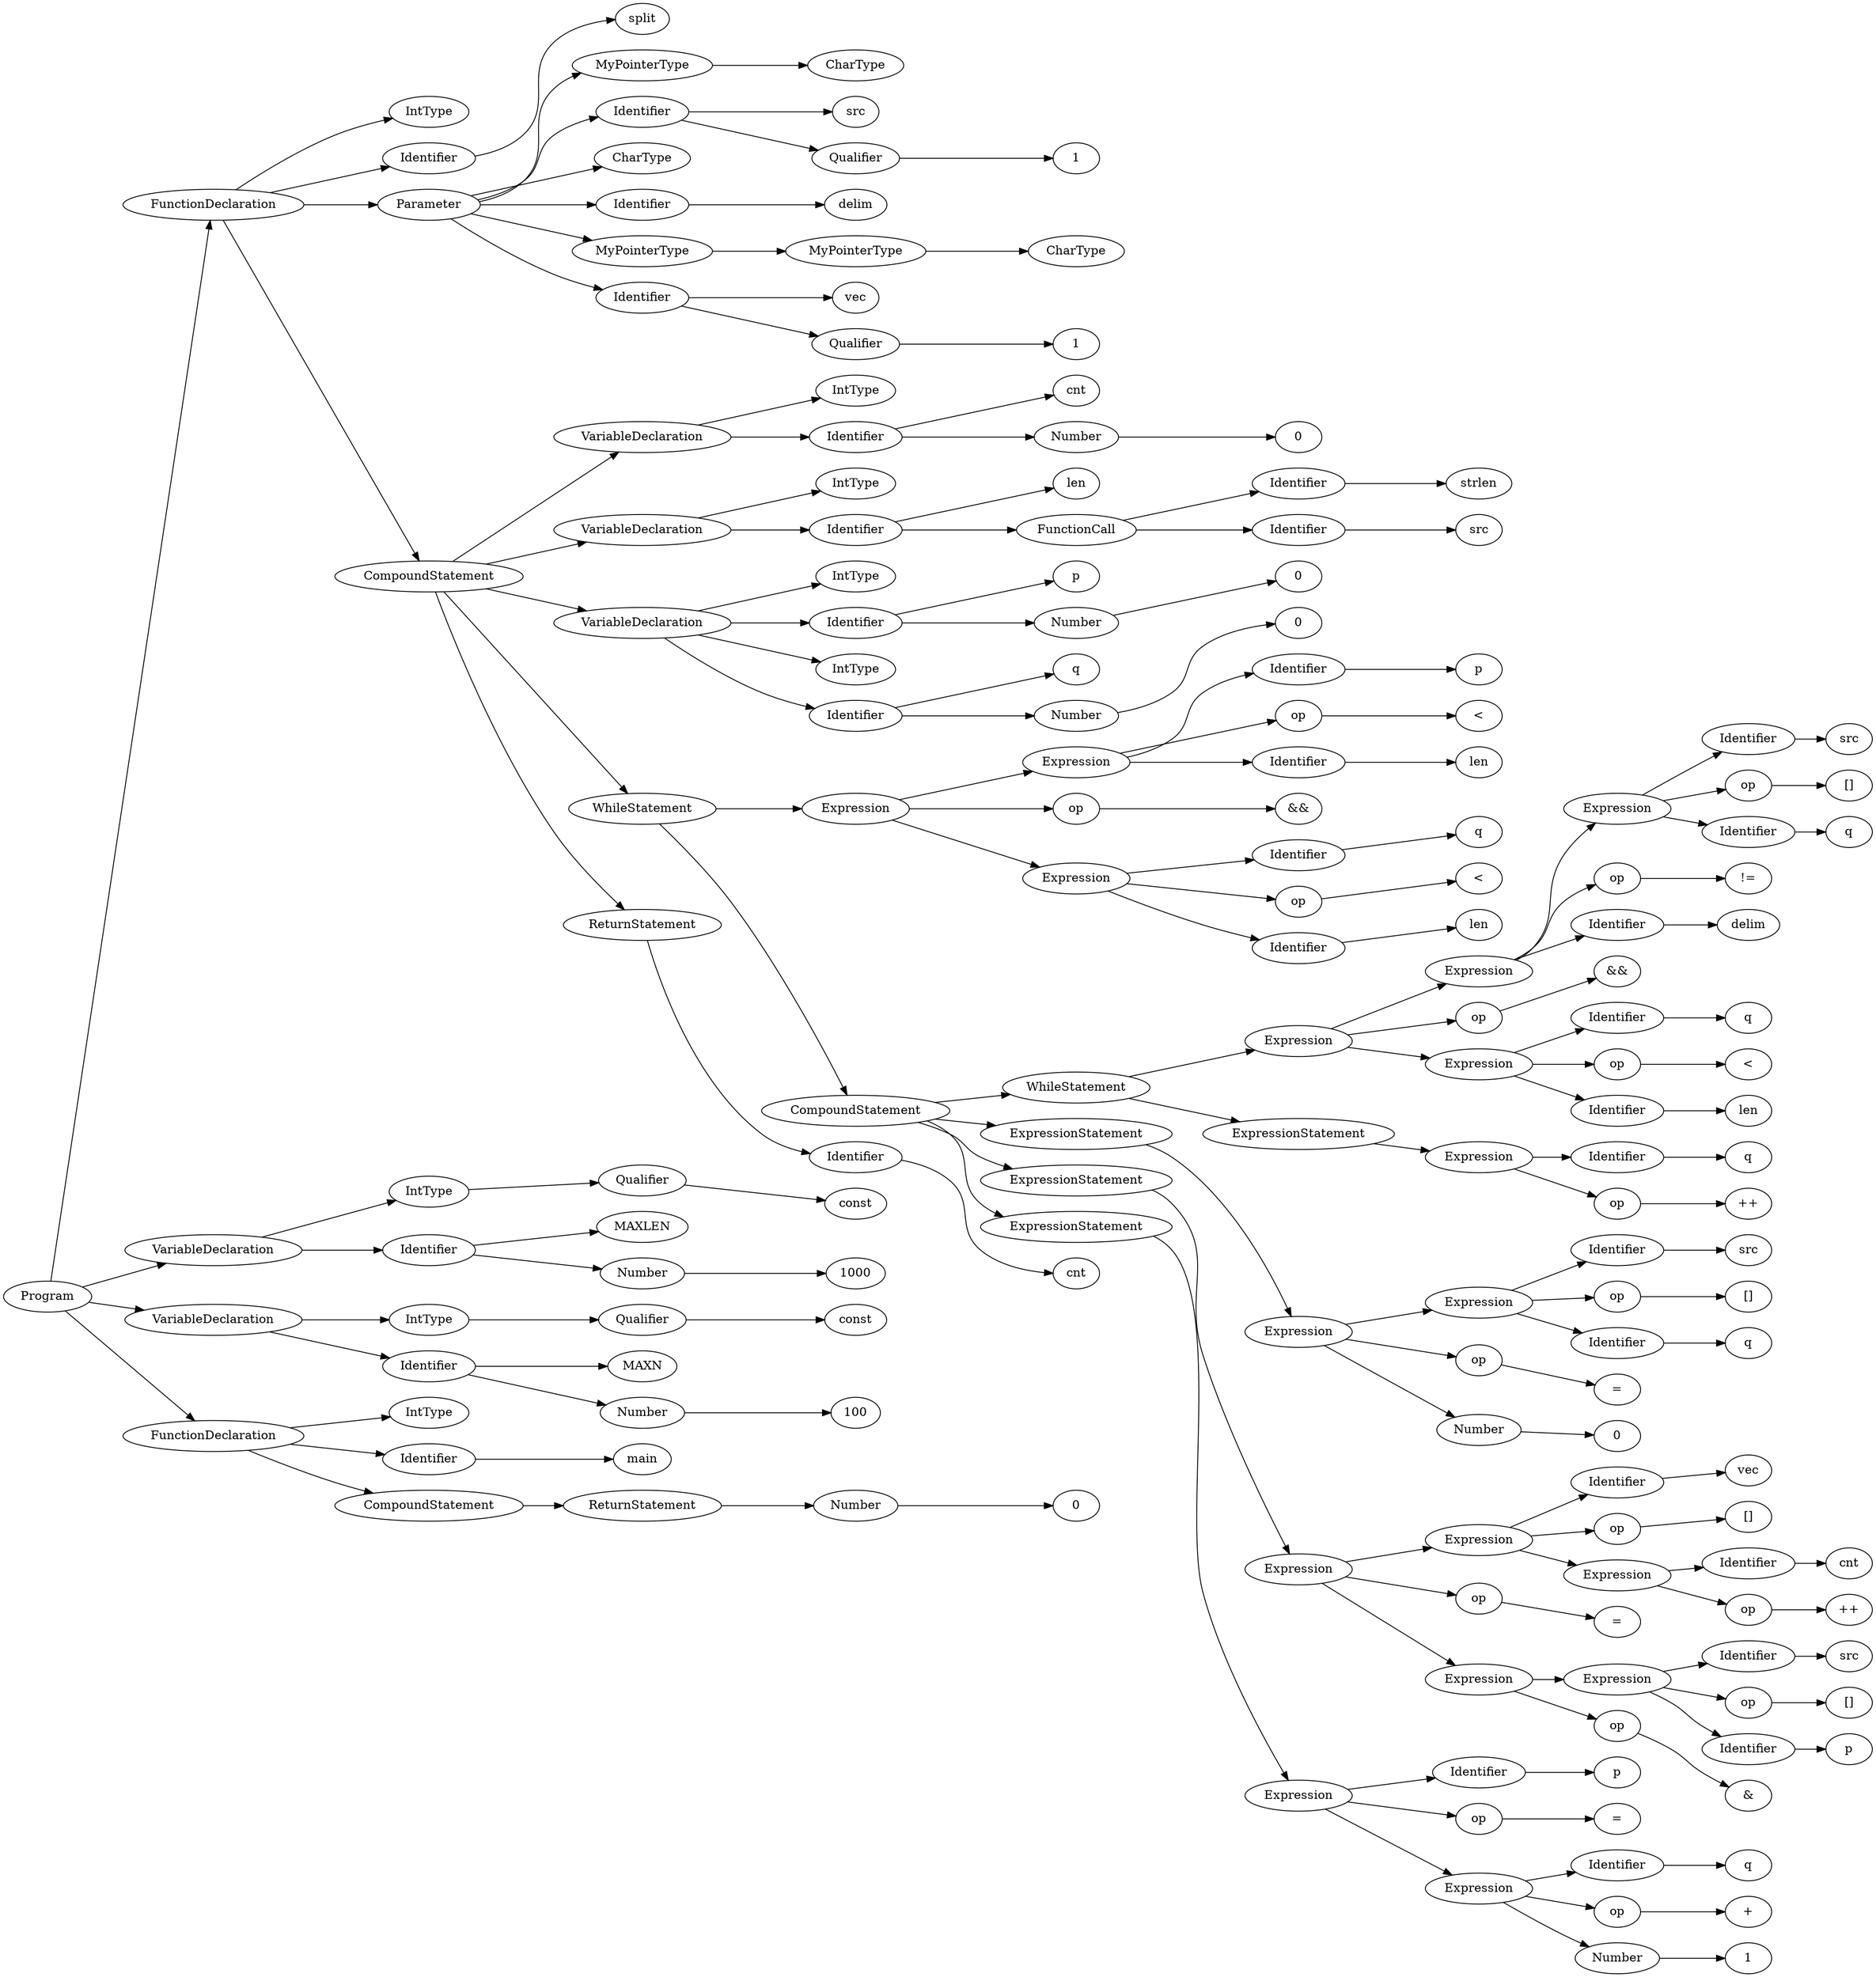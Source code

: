 // Visualization of the Abstract Syntax Tree
digraph AST {
	graph [rankdir=LR]
	Program [label=Program]
	FunctionDeclaration [label=FunctionDeclaration]
	Program -> FunctionDeclaration
	IntType [label=IntType]
	FunctionDeclaration -> IntType
	Identifier [label=Identifier]
	FunctionDeclaration -> Identifier
	split [label=split]
	Identifier -> split
	Parameter [label=Parameter]
	FunctionDeclaration -> Parameter
	MyPointerType [label=MyPointerType]
	Parameter -> MyPointerType
	CharType [label=CharType]
	MyPointerType -> CharType
	Identifier8 [label=Identifier]
	Parameter -> Identifier8
	src [label=src]
	Identifier8 -> src
	Qualifier [label=Qualifier]
	Identifier8 -> Qualifier
	1 [label=1]
	Qualifier -> 1
	CharType12 [label=CharType]
	Parameter -> CharType12
	Identifier13 [label=Identifier]
	Parameter -> Identifier13
	delim [label=delim]
	Identifier13 -> delim
	MyPointerType15 [label=MyPointerType]
	Parameter -> MyPointerType15
	MyPointerType16 [label=MyPointerType]
	MyPointerType15 -> MyPointerType16
	CharType17 [label=CharType]
	MyPointerType16 -> CharType17
	Identifier18 [label=Identifier]
	Parameter -> Identifier18
	vec [label=vec]
	Identifier18 -> vec
	Qualifier20 [label=Qualifier]
	Identifier18 -> Qualifier20
	121 [label=1]
	Qualifier20 -> 121
	CompoundStatement [label=CompoundStatement]
	FunctionDeclaration -> CompoundStatement
	VariableDeclaration [label=VariableDeclaration]
	CompoundStatement -> VariableDeclaration
	IntType24 [label=IntType]
	VariableDeclaration -> IntType24
	Identifier25 [label=Identifier]
	VariableDeclaration -> Identifier25
	cnt [label=cnt]
	Identifier25 -> cnt
	Number [label=Number]
	Identifier25 -> Number
	0 [label=0]
	Number -> 0
	VariableDeclaration29 [label=VariableDeclaration]
	CompoundStatement -> VariableDeclaration29
	IntType30 [label=IntType]
	VariableDeclaration29 -> IntType30
	Identifier31 [label=Identifier]
	VariableDeclaration29 -> Identifier31
	len [label=len]
	Identifier31 -> len
	FunctionCall [label=FunctionCall]
	Identifier31 -> FunctionCall
	Identifier34 [label=Identifier]
	FunctionCall -> Identifier34
	strlen [label=strlen]
	Identifier34 -> strlen
	Identifier36 [label=Identifier]
	FunctionCall -> Identifier36
	src37 [label=src]
	Identifier36 -> src37
	VariableDeclaration38 [label=VariableDeclaration]
	CompoundStatement -> VariableDeclaration38
	IntType39 [label=IntType]
	VariableDeclaration38 -> IntType39
	Identifier40 [label=Identifier]
	VariableDeclaration38 -> Identifier40
	p [label=p]
	Identifier40 -> p
	Number42 [label=Number]
	Identifier40 -> Number42
	043 [label=0]
	Number42 -> 043
	IntType44 [label=IntType]
	VariableDeclaration38 -> IntType44
	Identifier45 [label=Identifier]
	VariableDeclaration38 -> Identifier45
	q [label=q]
	Identifier45 -> q
	Number47 [label=Number]
	Identifier45 -> Number47
	048 [label=0]
	Number47 -> 048
	WhileStatement [label=WhileStatement]
	CompoundStatement -> WhileStatement
	Expression [label=Expression]
	WhileStatement -> Expression
	Expression51 [label=Expression]
	Expression -> Expression51
	Identifier52 [label=Identifier]
	Expression51 -> Identifier52
	p53 [label=p]
	Identifier52 -> p53
	op [label=op]
	Expression51 -> op
	"<" [label="<"]
	op -> "<"
	Identifier56 [label=Identifier]
	Expression51 -> Identifier56
	len57 [label=len]
	Identifier56 -> len57
	op58 [label=op]
	Expression -> op58
	"&&" [label="&&"]
	op58 -> "&&"
	Expression60 [label=Expression]
	Expression -> Expression60
	Identifier61 [label=Identifier]
	Expression60 -> Identifier61
	q62 [label=q]
	Identifier61 -> q62
	op63 [label=op]
	Expression60 -> op63
	"<64" [label="<"]
	op63 -> "<64"
	Identifier65 [label=Identifier]
	Expression60 -> Identifier65
	len66 [label=len]
	Identifier65 -> len66
	CompoundStatement67 [label=CompoundStatement]
	WhileStatement -> CompoundStatement67
	WhileStatement68 [label=WhileStatement]
	CompoundStatement67 -> WhileStatement68
	Expression69 [label=Expression]
	WhileStatement68 -> Expression69
	Expression70 [label=Expression]
	Expression69 -> Expression70
	Expression71 [label=Expression]
	Expression70 -> Expression71
	Identifier72 [label=Identifier]
	Expression71 -> Identifier72
	src73 [label=src]
	Identifier72 -> src73
	op74 [label=op]
	Expression71 -> op74
	"[]" [label="[]"]
	op74 -> "[]"
	Identifier76 [label=Identifier]
	Expression71 -> Identifier76
	q77 [label=q]
	Identifier76 -> q77
	op78 [label=op]
	Expression70 -> op78
	"!=" [label="!="]
	op78 -> "!="
	Identifier80 [label=Identifier]
	Expression70 -> Identifier80
	delim81 [label=delim]
	Identifier80 -> delim81
	op82 [label=op]
	Expression69 -> op82
	"&&83" [label="&&"]
	op82 -> "&&83"
	Expression84 [label=Expression]
	Expression69 -> Expression84
	Identifier85 [label=Identifier]
	Expression84 -> Identifier85
	q86 [label=q]
	Identifier85 -> q86
	op87 [label=op]
	Expression84 -> op87
	"<88" [label="<"]
	op87 -> "<88"
	Identifier89 [label=Identifier]
	Expression84 -> Identifier89
	len90 [label=len]
	Identifier89 -> len90
	ExpressionStatement [label=ExpressionStatement]
	WhileStatement68 -> ExpressionStatement
	Expression92 [label=Expression]
	ExpressionStatement -> Expression92
	Identifier93 [label=Identifier]
	Expression92 -> Identifier93
	q94 [label=q]
	Identifier93 -> q94
	op95 [label=op]
	Expression92 -> op95
	"++" [label="++"]
	op95 -> "++"
	ExpressionStatement97 [label=ExpressionStatement]
	CompoundStatement67 -> ExpressionStatement97
	Expression98 [label=Expression]
	ExpressionStatement97 -> Expression98
	Expression99 [label=Expression]
	Expression98 -> Expression99
	Identifier100 [label=Identifier]
	Expression99 -> Identifier100
	src101 [label=src]
	Identifier100 -> src101
	op102 [label=op]
	Expression99 -> op102
	"[]103" [label="[]"]
	op102 -> "[]103"
	Identifier104 [label=Identifier]
	Expression99 -> Identifier104
	q105 [label=q]
	Identifier104 -> q105
	op106 [label=op]
	Expression98 -> op106
	"=" [label="="]
	op106 -> "="
	Number108 [label=Number]
	Expression98 -> Number108
	0109 [label=0]
	Number108 -> 0109
	ExpressionStatement110 [label=ExpressionStatement]
	CompoundStatement67 -> ExpressionStatement110
	Expression111 [label=Expression]
	ExpressionStatement110 -> Expression111
	Expression112 [label=Expression]
	Expression111 -> Expression112
	Identifier113 [label=Identifier]
	Expression112 -> Identifier113
	vec114 [label=vec]
	Identifier113 -> vec114
	op115 [label=op]
	Expression112 -> op115
	"[]116" [label="[]"]
	op115 -> "[]116"
	Expression117 [label=Expression]
	Expression112 -> Expression117
	Identifier118 [label=Identifier]
	Expression117 -> Identifier118
	cnt119 [label=cnt]
	Identifier118 -> cnt119
	op120 [label=op]
	Expression117 -> op120
	"++121" [label="++"]
	op120 -> "++121"
	op122 [label=op]
	Expression111 -> op122
	"=123" [label="="]
	op122 -> "=123"
	Expression124 [label=Expression]
	Expression111 -> Expression124
	Expression125 [label=Expression]
	Expression124 -> Expression125
	Identifier126 [label=Identifier]
	Expression125 -> Identifier126
	src127 [label=src]
	Identifier126 -> src127
	op128 [label=op]
	Expression125 -> op128
	"[]129" [label="[]"]
	op128 -> "[]129"
	Identifier130 [label=Identifier]
	Expression125 -> Identifier130
	p131 [label=p]
	Identifier130 -> p131
	op132 [label=op]
	Expression124 -> op132
	"&" [label="&"]
	op132 -> "&"
	ExpressionStatement134 [label=ExpressionStatement]
	CompoundStatement67 -> ExpressionStatement134
	Expression135 [label=Expression]
	ExpressionStatement134 -> Expression135
	Identifier136 [label=Identifier]
	Expression135 -> Identifier136
	p137 [label=p]
	Identifier136 -> p137
	op138 [label=op]
	Expression135 -> op138
	"=139" [label="="]
	op138 -> "=139"
	Expression140 [label=Expression]
	Expression135 -> Expression140
	Identifier141 [label=Identifier]
	Expression140 -> Identifier141
	q142 [label=q]
	Identifier141 -> q142
	op143 [label=op]
	Expression140 -> op143
	"+" [label="+"]
	op143 -> "+"
	Number145 [label=Number]
	Expression140 -> Number145
	1146 [label=1]
	Number145 -> 1146
	ReturnStatement [label=ReturnStatement]
	CompoundStatement -> ReturnStatement
	Identifier148 [label=Identifier]
	ReturnStatement -> Identifier148
	cnt149 [label=cnt]
	Identifier148 -> cnt149
	VariableDeclaration150 [label=VariableDeclaration]
	Program -> VariableDeclaration150
	IntType151 [label=IntType]
	VariableDeclaration150 -> IntType151
	Qualifier152 [label=Qualifier]
	IntType151 -> Qualifier152
	const [label=const]
	Qualifier152 -> const
	Identifier154 [label=Identifier]
	VariableDeclaration150 -> Identifier154
	MAXLEN [label=MAXLEN]
	Identifier154 -> MAXLEN
	Number156 [label=Number]
	Identifier154 -> Number156
	1000 [label=1000]
	Number156 -> 1000
	VariableDeclaration158 [label=VariableDeclaration]
	Program -> VariableDeclaration158
	IntType159 [label=IntType]
	VariableDeclaration158 -> IntType159
	Qualifier160 [label=Qualifier]
	IntType159 -> Qualifier160
	const161 [label=const]
	Qualifier160 -> const161
	Identifier162 [label=Identifier]
	VariableDeclaration158 -> Identifier162
	MAXN [label=MAXN]
	Identifier162 -> MAXN
	Number164 [label=Number]
	Identifier162 -> Number164
	100 [label=100]
	Number164 -> 100
	FunctionDeclaration166 [label=FunctionDeclaration]
	Program -> FunctionDeclaration166
	IntType167 [label=IntType]
	FunctionDeclaration166 -> IntType167
	Identifier168 [label=Identifier]
	FunctionDeclaration166 -> Identifier168
	main [label=main]
	Identifier168 -> main
	CompoundStatement170 [label=CompoundStatement]
	FunctionDeclaration166 -> CompoundStatement170
	ReturnStatement171 [label=ReturnStatement]
	CompoundStatement170 -> ReturnStatement171
	Number172 [label=Number]
	ReturnStatement171 -> Number172
	0173 [label=0]
	Number172 -> 0173
}
